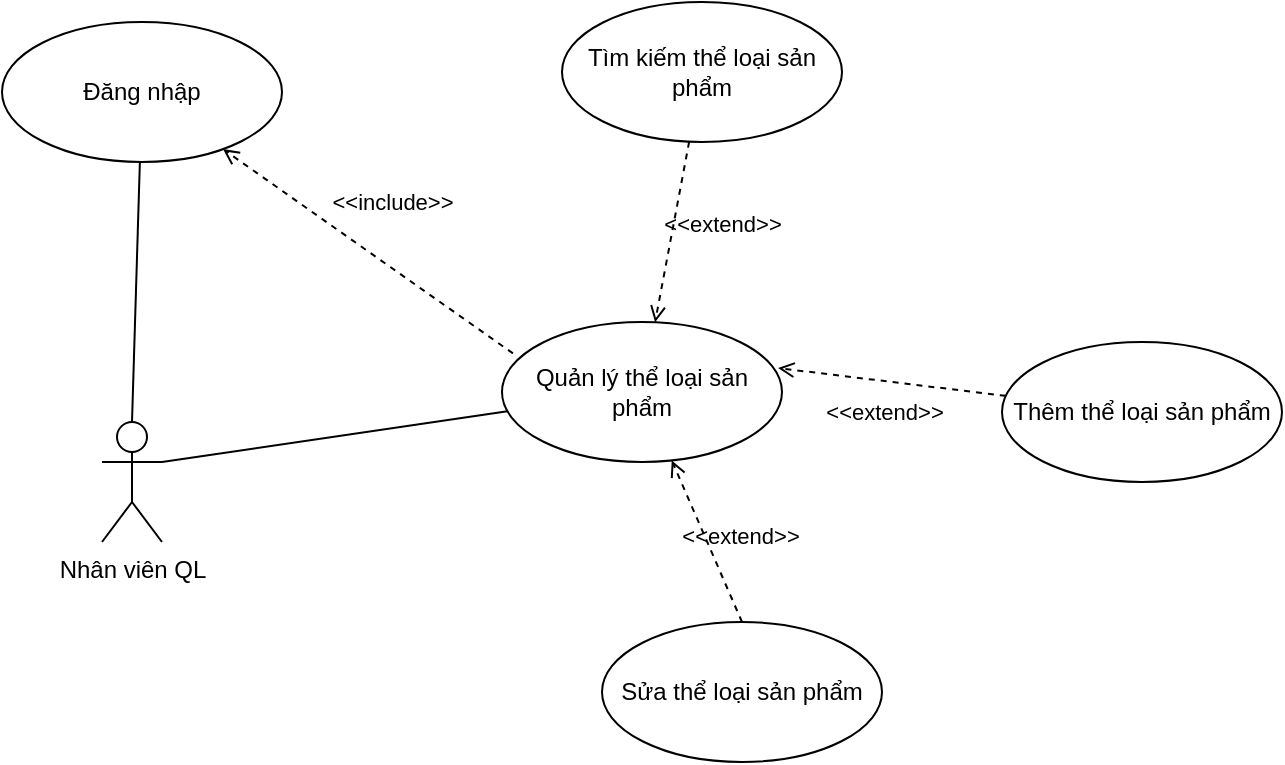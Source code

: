 <mxfile version="18.0.1" type="device"><diagram id="YCtlan877q1HCZxgkwsm" name="Page-1"><mxGraphModel dx="868" dy="593" grid="1" gridSize="10" guides="1" tooltips="1" connect="1" arrows="1" fold="1" page="1" pageScale="1" pageWidth="850" pageHeight="1100" math="0" shadow="0"><root><mxCell id="0"/><mxCell id="1" parent="0"/><mxCell id="0EZ4JSCP1j7qRVUU6fIr-2" value="Quản lý thể loại sản phẩm" style="ellipse;whiteSpace=wrap;html=1;" parent="1" vertex="1"><mxGeometry x="590" y="200" width="140" height="70" as="geometry"/></mxCell><mxCell id="0EZ4JSCP1j7qRVUU6fIr-14" value="Đăng nhập" style="ellipse;whiteSpace=wrap;html=1;" parent="1" vertex="1"><mxGeometry x="340" y="50" width="140" height="70" as="geometry"/></mxCell><mxCell id="0EZ4JSCP1j7qRVUU6fIr-16" value="" style="endArrow=none;html=1;rounded=0;exitX=1;exitY=0.333;exitDx=0;exitDy=0;exitPerimeter=0;" parent="1" source="1Tox0EoNLTk3Luasep7W-3" target="0EZ4JSCP1j7qRVUU6fIr-2" edge="1"><mxGeometry width="50" height="50" relative="1" as="geometry"><mxPoint x="440" y="270" as="sourcePoint"/><mxPoint x="450" y="150" as="targetPoint"/></mxGeometry></mxCell><mxCell id="0EZ4JSCP1j7qRVUU6fIr-17" value="" style="endArrow=none;html=1;rounded=0;" parent="1" target="0EZ4JSCP1j7qRVUU6fIr-14" edge="1"><mxGeometry width="50" height="50" relative="1" as="geometry"><mxPoint x="405" y="250" as="sourcePoint"/><mxPoint x="450" y="150" as="targetPoint"/></mxGeometry></mxCell><mxCell id="0EZ4JSCP1j7qRVUU6fIr-18" value="Tìm kiếm thể loại sản phẩm" style="ellipse;whiteSpace=wrap;html=1;" parent="1" vertex="1"><mxGeometry x="620" y="40" width="140" height="70" as="geometry"/></mxCell><mxCell id="0EZ4JSCP1j7qRVUU6fIr-19" value="Thêm thể loại sản phẩm" style="ellipse;whiteSpace=wrap;html=1;" parent="1" vertex="1"><mxGeometry x="840" y="210" width="140" height="70" as="geometry"/></mxCell><mxCell id="0EZ4JSCP1j7qRVUU6fIr-22" value="Sửa thể loại sản phẩm" style="ellipse;whiteSpace=wrap;html=1;" parent="1" vertex="1"><mxGeometry x="640" y="350" width="140" height="70" as="geometry"/></mxCell><mxCell id="0EZ4JSCP1j7qRVUU6fIr-35" value="&amp;lt;&amp;lt;extend&amp;gt;&amp;gt;" style="html=1;verticalAlign=bottom;labelBackgroundColor=none;endArrow=open;endFill=0;dashed=1;rounded=0;" parent="1" source="0EZ4JSCP1j7qRVUU6fIr-18" target="0EZ4JSCP1j7qRVUU6fIr-2" edge="1"><mxGeometry x="0.006" y="25" width="160" relative="1" as="geometry"><mxPoint x="670" y="240" as="sourcePoint"/><mxPoint x="830" y="240" as="targetPoint"/><mxPoint as="offset"/></mxGeometry></mxCell><mxCell id="0EZ4JSCP1j7qRVUU6fIr-36" value="&amp;lt;&amp;lt;extend&amp;gt;&amp;gt;" style="html=1;verticalAlign=bottom;labelBackgroundColor=none;endArrow=open;endFill=0;dashed=1;rounded=0;entryX=0.986;entryY=0.329;entryDx=0;entryDy=0;entryPerimeter=0;" parent="1" source="0EZ4JSCP1j7qRVUU6fIr-19" target="0EZ4JSCP1j7qRVUU6fIr-2" edge="1"><mxGeometry x="0.013" y="24" width="160" relative="1" as="geometry"><mxPoint x="696.144" y="119.947" as="sourcePoint"/><mxPoint x="683.883" y="230.054" as="targetPoint"/><mxPoint as="offset"/></mxGeometry></mxCell><mxCell id="0EZ4JSCP1j7qRVUU6fIr-38" value="&amp;lt;&amp;lt;extend&amp;gt;&amp;gt;" style="html=1;verticalAlign=bottom;labelBackgroundColor=none;endArrow=open;endFill=0;dashed=1;rounded=0;exitX=0.5;exitY=0;exitDx=0;exitDy=0;" parent="1" source="0EZ4JSCP1j7qRVUU6fIr-22" target="0EZ4JSCP1j7qRVUU6fIr-2" edge="1"><mxGeometry x="-0.282" y="-13" width="160" relative="1" as="geometry"><mxPoint x="716.144" y="139.947" as="sourcePoint"/><mxPoint x="703.883" y="250.054" as="targetPoint"/><mxPoint as="offset"/></mxGeometry></mxCell><mxCell id="0EZ4JSCP1j7qRVUU6fIr-40" value="&amp;lt;&amp;lt;include&amp;gt;&amp;gt;" style="html=1;verticalAlign=bottom;labelBackgroundColor=none;endArrow=open;endFill=0;dashed=1;rounded=0;exitX=0.039;exitY=0.224;exitDx=0;exitDy=0;exitPerimeter=0;" parent="1" source="0EZ4JSCP1j7qRVUU6fIr-2" target="0EZ4JSCP1j7qRVUU6fIr-14" edge="1"><mxGeometry x="-0.013" y="-20" width="160" relative="1" as="geometry"><mxPoint x="670" y="240" as="sourcePoint"/><mxPoint x="830" y="240" as="targetPoint"/><mxPoint as="offset"/></mxGeometry></mxCell><mxCell id="1Tox0EoNLTk3Luasep7W-3" value="Nhân viên QL" style="shape=umlActor;verticalLabelPosition=bottom;verticalAlign=top;html=1;" parent="1" vertex="1"><mxGeometry x="390" y="250" width="30" height="60" as="geometry"/></mxCell></root></mxGraphModel></diagram></mxfile>